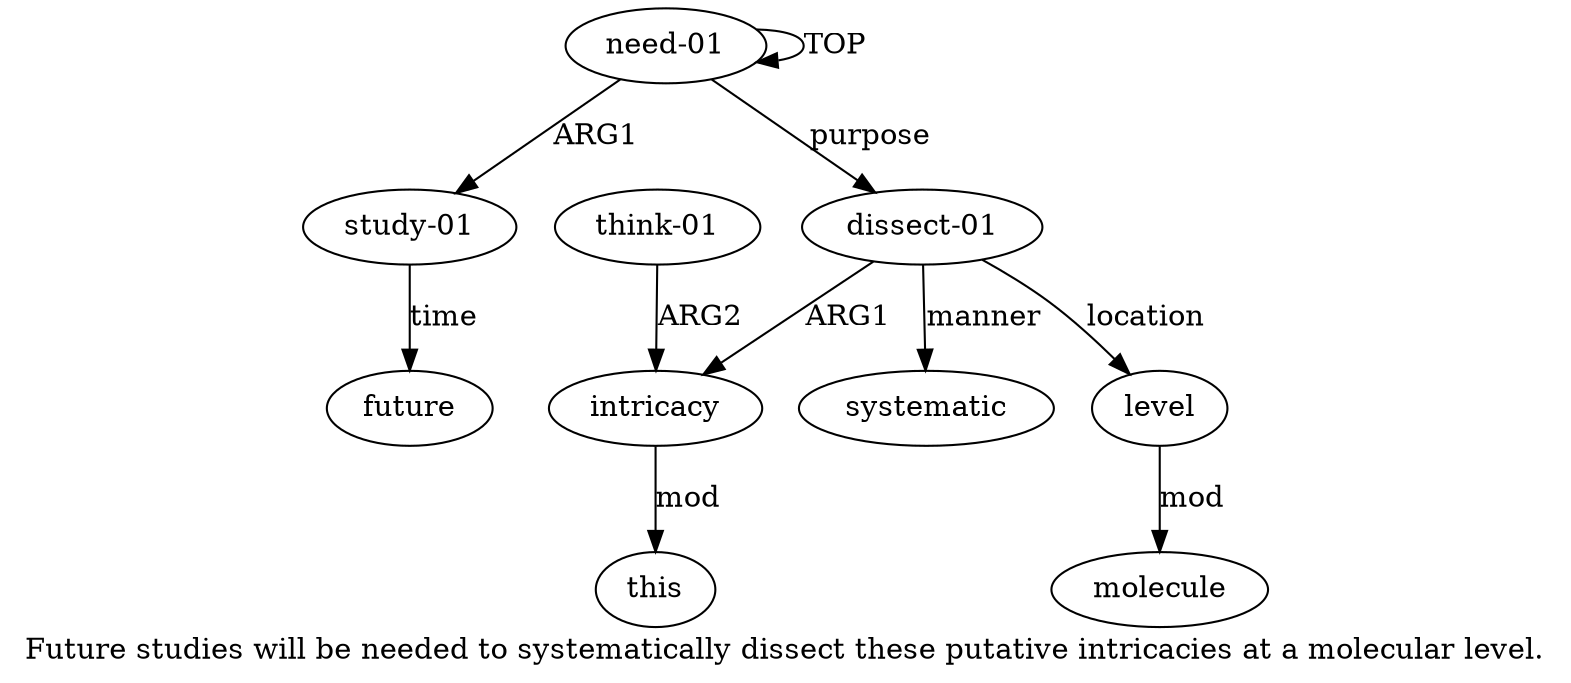 digraph  {
	graph [label="Future studies will be needed to systematically dissect these putative intricacies at a molecular level."];
	node [label="\N"];
	a1	 [color=black,
		gold_ind=1,
		gold_label="study-01",
		label="study-01",
		test_ind=1,
		test_label="study-01"];
	a2	 [color=black,
		gold_ind=2,
		gold_label=future,
		label=future,
		test_ind=2,
		test_label=future];
	a1 -> a2 [key=0,
	color=black,
	gold_label=time,
	label=time,
	test_label=time];
a0 [color=black,
	gold_ind=0,
	gold_label="need-01",
	label="need-01",
	test_ind=0,
	test_label="need-01"];
a0 -> a1 [key=0,
color=black,
gold_label=ARG1,
label=ARG1,
test_label=ARG1];
a0 -> a0 [key=0,
color=black,
gold_label=TOP,
label=TOP,
test_label=TOP];
a3 [color=black,
gold_ind=3,
gold_label="dissect-01",
label="dissect-01",
test_ind=3,
test_label="dissect-01"];
a0 -> a3 [key=0,
color=black,
gold_label=purpose,
label=purpose,
test_label=purpose];
a4 [color=black,
gold_ind=4,
gold_label=intricacy,
label=intricacy,
test_ind=4,
test_label=intricacy];
a3 -> a4 [key=0,
color=black,
gold_label=ARG1,
label=ARG1,
test_label=ARG1];
a7 [color=black,
gold_ind=7,
gold_label=systematic,
label=systematic,
test_ind=7,
test_label=systematic];
a3 -> a7 [key=0,
color=black,
gold_label=manner,
label=manner,
test_label=manner];
a8 [color=black,
gold_ind=8,
gold_label=level,
label=level,
test_ind=8,
test_label=level];
a3 -> a8 [key=0,
color=black,
gold_label=location,
label=location,
test_label=location];
a5 [color=black,
gold_ind=5,
gold_label=this,
label=this,
test_ind=5,
test_label=this];
a4 -> a5 [key=0,
color=black,
gold_label=mod,
label=mod,
test_label=mod];
a6 [color=black,
gold_ind=6,
gold_label="think-01",
label="think-01",
test_ind=6,
test_label="think-01"];
a6 -> a4 [key=0,
color=black,
gold_label=ARG2,
label=ARG2,
test_label=ARG2];
a9 [color=black,
gold_ind=9,
gold_label=molecule,
label=molecule,
test_ind=9,
test_label=molecule];
a8 -> a9 [key=0,
color=black,
gold_label=mod,
label=mod,
test_label=mod];
}
